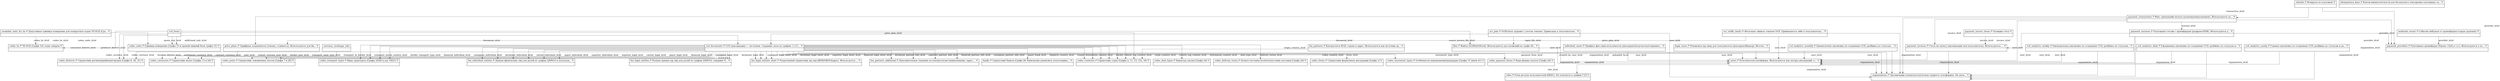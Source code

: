 digraph "public" {

splines  = ortho;
fontname = "Inconsolata";

node [colorscheme = ylgnbu4];
edge [colorscheme = dark28, dir = both];

"available_units_for_hs  /* Допустимые единицы измерения для конкретных кодов ТН ВЭД (Гра... */"   [shape = record, label = "{ available_units_for_hs  /* Допустимые единицы измерения для конкретных кодов ТН ВЭД (Гра... */ |  }"];
"banks  /* Справочник банков (Графа 28: банковские реквизиты плательщика... */"                    [shape = record, label = "{ banks  /* Справочник банков (Графа 28: банковские реквизиты плательщика... */ |  }"];
"ccd_analytics_daily  /* Ежедневная аналитика по созданным CCD: разбивка по статусам и... */"      [shape = record, label = "{ ccd_analytics_daily  /* Ежедневная аналитика по созданным CCD: разбивка по статусам и... */ |  }"];
"ccd_analytics_monthly  /* Ежемесячная аналитика по созданным CCD: разбивка по статусам ... */"    [shape = record, label = "{ ccd_analytics_monthly  /* Ежемесячная аналитика по созданным CCD: разбивка по статусам ... */ |  }"];
"ccd_analytics_weekly  /* Еженедельная аналитика по созданным CCD: разбивка по статусам... */"     [shape = record, label = "{ ccd_analytics_weekly  /* Еженедельная аналитика по созданным CCD: разбивка по статусам... */ |  }"];
"ccd_analytics_yearly  /* Годовая аналитика по созданным CCD: разбивка по статусам и ак... */"     [shape = record, label = "{ ccd_analytics_yearly  /* Годовая аналитика по созданным CCD: разбивка по статусам и ак... */ |  }"];
"ccd_documents  /* CCD (декларация) — заголовок. Содержит поля по графам: 1,3,5,... */"            [shape = record, label = "{ ccd_documents  /* CCD (декларация) — заголовок. Содержит поля по графам: 1,3,5,... */ |  }"];
ccd_items                                                                                          [shape = record, label = "{ ccd_items |  }"];
"codes_countries  /* Справочник стран (Графы 2, 11, 15, 15a, 34) */"                               [shape = record, label = "{ codes_countries  /* Справочник стран (Графы 2, 11, 15, 15a, 34) */ |  }"];
"codes_currencies  /* Справочник валют (Графы 13 и 24) */"                                         [shape = record, label = "{ codes_currencies  /* Справочник валют (Графы 13 и 24) */ |  }"];
"codes_deal_types  /* Характер сделки (Графа 24) */"                                               [shape = record, label = "{ codes_deal_types  /* Характер сделки (Графа 24) */ |  }"];
"codes_delivery_terms  /* Базисы поставки Incoterms/условия поставки (Графа 20) */"                [shape = record, label = "{ codes_delivery_terms  /* Базисы поставки Incoterms/условия поставки (Графа 20) */ |  }"];
"codes_districts  /* Справочник регионов/районов/городов (Графы 8, 30, 31) */"                     [shape = record, label = "{ codes_districts  /* Справочник регионов/районов/городов (Графы 8, 30, 31) */ |  }"];
"codes_forms  /* Справочник форм/типов декларации (Графа 1) */"                                    [shape = record, label = "{ codes_forms  /* Справочник форм/типов декларации (Графа 1) */ |  }"];
"codes_hs  /* ТН ВЭД (Графа 33): коды товаров */"                                                  [shape = record, label = "{ codes_hs  /* ТН ВЭД (Графа 33): коды товаров */ |  }"];
"codes_movement_types  /* Особенности перемещения/процедуры (Графы 37 и/или 41) */"                [shape = record, label = "{ codes_movement_types  /* Особенности перемещения/процедуры (Графы 37 и/или 41) */ |  }"];
"codes_payment_forms  /* Коды формы оплаты (Графа 20) */"                                          [shape = record, label = "{ codes_payment_forms  /* Коды формы оплаты (Графа 20) */ |  }"];
"codes_posts  /* Справочник таможенных постов (Графы 7 и 29) */"                                   [shape = record, label = "{ codes_posts  /* Справочник таможенных постов (Графы 7 и 29) */ |  }"];
"codes_transport_types  /* Виды транспорта (Графы 25/26 и для 18/21) */"                           [shape = record, label = "{ codes_transport_types  /* Виды транспорта (Графы 25/26 и для 18/21) */ |  }"];
"codes_units  /* Единицы измерения (Графа 33 и правый нижний блок графы 31) */"                    [shape = record, label = "{ codes_units  /* Единицы измерения (Графа 33 и правый нижний блок графы 31) */ |  }"];
currency_exchange_rate                                                                             [shape = record, label = "{ currency_exchange_rate |  }"];
"fea_individual_entities  /* Данные физических лиц для ролей по графам 2/8/9/14 и плательщ... */"  [shape = record, label = "{ fea_individual_entities  /* Данные физических лиц для ролей по графам 2/8/9/14 и плательщ... */ |  }"];
"fea_legal_entities  /* Полные данные юр.лиц для ролей по графам 2/8/9/14; содержит б... */"       [shape = record, label = "{ fea_legal_entities  /* Полные данные юр.лиц для ролей по графам 2/8/9/14; содержит б... */ |  }"];
"fea_legal_entities_short  /* Укороченный справочник юр.лиц (ИНН/ОКПО/адрес). Используется ... */" [shape = record, label = "{ fea_legal_entities_short  /* Укороченный справочник юр.лиц (ИНН/ОКПО/адрес). Используется ... */ |  }"];
"fea_partners  /* Контрагенты ФЭД: страна и адрес. Используется как источник да... */"             [shape = record, label = "{ fea_partners  /* Контрагенты ФЭД: страна и адрес. Используется как источник да... */ |  }"];
"fea_partners_additional  /* Дополнительные сведения по контрагентам (наименование, адрес,... */"  [shape = record, label = "{ fea_partners_additional  /* Дополнительные сведения по контрагентам (наименование, адрес,... */ |  }"];
"files  /* Файлы (S3/MinIO/local). Используются для вложений по графе 44... */"                    [shape = record, label = "{ files  /* Файлы (S3/MinIO/local). Используются для вложений по графе 44... */ |  }"];
"idempotency_keys  /* Ключи идемпотентности для безопасного повторения платежных за... */"         [shape = record, label = "{ idempotency_keys  /* Ключи идемпотентности для безопасного повторения платежных за... */ |  }"];
"individual_users  /* Профиль физ.лица-пользователя (декларант/получатель/отправите... */"         [shape = record, label = "{ individual_users  /* Профиль физ.лица-пользователя (декларант/получатель/отправите... */ |  }"];
"legal_users  /* Реквизиты юр.лица для пользователя (декларант/брокер). Источн... */"              [shape = record, label = "{ legal_users  /* Реквизиты юр.лица для пользователя (декларант/брокер). Источн... */ |  }"];
"ocr_jobs  /* OCR/vision задания с учетом токенов. Привязаны к пользователю... */"                 [shape = record, label = "{ ocr_jobs  /* OCR/vision задания с учетом токенов. Привязаны к пользователю... */ |  }"];
"ocr_traffic_limits  /* Месячные лимиты токенов OCR. Применяются либо к пользователю,... */"       [shape = record, label = "{ ocr_traffic_limits  /* Месячные лимиты токенов OCR. Применяются либо к пользователю,... */ |  }"];
"organizations  /* Организации (тенантность/учетная сущность платформы). Не явля... */"            [shape = record, label = "{ organizations  /* Организации (тенантность/учетная сущность платформы). Не явля... */ |  }"];
"payment_invoice_items  /* Позиции счета */"                                                       [shape = record, label = "{ payment_invoice_items  /* Позиции счета */ |  }"];
"payment_invoices  /* Счета на оплату (организация или пользователь). Используются ... */"         [shape = record, label = "{ payment_invoices  /* Счета на оплату (организация или пользователь). Используются ... */ |  }"];
"payment_providers  /* Платежные провайдеры (Payme, Click и т.п.). Используются в пл... */"        [shape = record, label = "{ payment_providers  /* Платежные провайдеры (Payme, Click и т.п.). Используются в пл... */ |  }"];
"payment_sessions  /* Платежные сессии с провайдером (редирект/SDK). Используются д... */"         [shape = record, label = "{ payment_sessions  /* Платежные сессии с провайдером (редирект/SDK). Используются д... */ |  }"];
"payment_transactions  /* Факт транзакций оплаты (успешных/неуспешных). Используются дл... */"     [shape = record, label = "{ payment_transactions  /* Факт транзакций оплаты (успешных/неуспешных). Используются дл... */ |  }"];
"price_plans  /* Тарифные планы/квоты (токены, стоимость). Используются для би... */"              [shape = record, label = "{ price_plans  /* Тарифные планы/квоты (токены, стоимость). Используются для би... */ |  }"];
"refunds  /* Возвраты по платежам */"                                                              [shape = record, label = "{ refunds  /* Возвраты по платежам */ |  }"];
"roles  /* Роли доступа пользователей (RBAC). Не относится к графам ГТД */"                        [shape = record, label = "{ roles  /* Роли доступа пользователей (RBAC). Не относится к графам ГТД */ |  }"];
"users  /* Пользователи платформы. Используются как авторы деклараций, п... */"                    [shape = record, label = "{ users  /* Пользователи платформы. Используются как авторы деклараций, п... */ |  }"];
"webhook_events  /* События вебхуков от провайдеров (сырые payloads) */"                           [shape = record, label = "{ webhook_events  /* События вебхуков от провайдеров (сырые payloads) */ |  }"];

"available_units_for_hs  /* Допустимые единицы измерения для конкретных кодов ТН ВЭД (Гра... */"   -> "codes_hs  /* ТН ВЭД (Графа 33): коды товаров */"                                                  [color = "#595959", style = solid , arrowtail = none    , arrowhead = normal  , taillabel = "", label = "codes_hs_id:id", headlabel = ""];
"available_units_for_hs  /* Допустимые единицы измерения для конкретных кодов ТН ВЭД (Гра... */"   -> "codes_units  /* Единицы измерения (Графа 33 и правый нижний блок графы 31) */"                    [color = "#595959", style = solid , arrowtail = none    , arrowhead = normal  , taillabel = "", label = "codes_units_id:id", headlabel = ""];
"ccd_analytics_daily  /* Ежедневная аналитика по созданным CCD: разбивка по статусам и... */"      -> "organizations  /* Организации (тенантность/учетная сущность платформы). Не явля... */"            [color = "#595959", style = solid , arrowtail = none    , arrowhead = normal  , taillabel = "", label = "organization_id:id", headlabel = ""];
"ccd_analytics_daily  /* Ежедневная аналитика по созданным CCD: разбивка по статусам и... */"      -> "users  /* Пользователи платформы. Используются как авторы деклараций, п... */"                    [color = "#595959", style = solid , arrowtail = none    , arrowhead = normal  , taillabel = "", label = "user_id:id", headlabel = ""];
"ccd_analytics_monthly  /* Ежемесячная аналитика по созданным CCD: разбивка по статусам ... */"    -> "organizations  /* Организации (тенантность/учетная сущность платформы). Не явля... */"            [color = "#595959", style = solid , arrowtail = none    , arrowhead = normal  , taillabel = "", label = "organization_id:id", headlabel = ""];
"ccd_analytics_monthly  /* Ежемесячная аналитика по созданным CCD: разбивка по статусам ... */"    -> "users  /* Пользователи платформы. Используются как авторы деклараций, п... */"                    [color = "#595959", style = solid , arrowtail = none    , arrowhead = normal  , taillabel = "", label = "user_id:id", headlabel = ""];
"ccd_analytics_weekly  /* Еженедельная аналитика по созданным CCD: разбивка по статусам... */"     -> "organizations  /* Организации (тенантность/учетная сущность платформы). Не явля... */"            [color = "#595959", style = solid , arrowtail = none    , arrowhead = normal  , taillabel = "", label = "organization_id:id", headlabel = ""];
"ccd_analytics_weekly  /* Еженедельная аналитика по созданным CCD: разбивка по статусам... */"     -> "users  /* Пользователи платформы. Используются как авторы деклараций, п... */"                    [color = "#595959", style = solid , arrowtail = none    , arrowhead = normal  , taillabel = "", label = "user_id:id", headlabel = ""];
"ccd_analytics_yearly  /* Годовая аналитика по созданным CCD: разбивка по статусам и ак... */"     -> "organizations  /* Организации (тенантность/учетная сущность платформы). Не явля... */"            [color = "#595959", style = solid , arrowtail = none    , arrowhead = normal  , taillabel = "", label = "organization_id:id", headlabel = ""];
"ccd_analytics_yearly  /* Годовая аналитика по созданным CCD: разбивка по статусам и ак... */"     -> "users  /* Пользователи платформы. Используются как авторы деклараций, п... */"                    [color = "#595959", style = solid , arrowtail = none    , arrowhead = normal  , taillabel = "", label = "user_id:id", headlabel = ""];
"ccd_documents  /* CCD (декларация) — заголовок. Содержит поля по графам: 1,3,5,... */"            -> "banks  /* Справочник банков (Графа 28: банковские реквизиты плательщика... */"                    [color = "#595959", style = solid , arrowtail = none    , arrowhead = normal  , taillabel = "", label = "payer_bank_id:id", headlabel = ""];
"ccd_documents  /* CCD (декларация) — заголовок. Содержит поля по графам: 1,3,5,... */"            -> "codes_countries  /* Справочник стран (Графы 2, 11, 15, 15a, 34) */"                               [color = "#595959", style = solid , arrowtail = none    , arrowhead = normal  , taillabel = "", label = "vehicle_reg_country_id:id", headlabel = ""];
"ccd_documents  /* CCD (декларация) — заголовок. Содержит поля по графам: 1,3,5,... */"            -> "codes_countries  /* Справочник стран (Графы 2, 11, 15, 15a, 34) */"                               [color = "#595959", style = solid , arrowtail = none    , arrowhead = normal  , taillabel = "", label = "destination_country_id:id", headlabel = ""];
"ccd_documents  /* CCD (декларация) — заголовок. Содержит поля по графам: 1,3,5,... */"            -> "codes_countries  /* Справочник стран (Графы 2, 11, 15, 15a, 34) */"                               [color = "#595959", style = solid , arrowtail = none    , arrowhead = normal  , taillabel = "", label = "dispatch_country_id:id", headlabel = ""];
"ccd_documents  /* CCD (декларация) — заголовок. Содержит поля по графам: 1,3,5,... */"            -> "codes_countries  /* Справочник стран (Графы 2, 11, 15, 15a, 34) */"                               [color = "#595959", style = solid , arrowtail = none    , arrowhead = normal  , taillabel = "", label = "transit_destination_country_id:id", headlabel = ""];
"ccd_documents  /* CCD (декларация) — заголовок. Содержит поля по графам: 1,3,5,... */"            -> "codes_countries  /* Справочник стран (Графы 2, 11, 15, 15a, 34) */"                               [color = "#595959", style = solid , arrowtail = none    , arrowhead = normal  , taillabel = "", label = "border_vehicle_reg_country_id:id", headlabel = ""];
"ccd_documents  /* CCD (декларация) — заголовок. Содержит поля по графам: 1,3,5,... */"            -> "codes_countries  /* Справочник стран (Графы 2, 11, 15, 15a, 34) */"                               [color = "#595959", style = solid , arrowtail = none    , arrowhead = normal  , taillabel = "", label = "trade_country_id:id", headlabel = ""];
"ccd_documents  /* CCD (декларация) — заголовок. Содержит поля по графам: 1,3,5,... */"            -> "codes_currencies  /* Справочник валют (Графы 13 и 24) */"                                         [color = "#595959", style = solid , arrowtail = none    , arrowhead = normal  , taillabel = "", label = "settlement_currency_id:id", headlabel = ""];
"ccd_documents  /* CCD (декларация) — заголовок. Содержит поля по графам: 1,3,5,... */"            -> "codes_currencies  /* Справочник валют (Графы 13 и 24) */"                                         [color = "#595959", style = solid , arrowtail = none    , arrowhead = normal  , taillabel = "", label = "contract_currency_id:id", headlabel = ""];
"ccd_documents  /* CCD (декларация) — заголовок. Содержит поля по графам: 1,3,5,... */"            -> "codes_deal_types  /* Характер сделки (Графа 24) */"                                               [color = "#595959", style = solid , arrowtail = none    , arrowhead = normal  , taillabel = "", label = "deal_type_id:id", headlabel = ""];
"ccd_documents  /* CCD (декларация) — заголовок. Содержит поля по графам: 1,3,5,... */"            -> "codes_delivery_terms  /* Базисы поставки Incoterms/условия поставки (Графа 20) */"                [color = "#595959", style = solid , arrowtail = none    , arrowhead = normal  , taillabel = "", label = "delivery_terms_id:id", headlabel = ""];
"ccd_documents  /* CCD (декларация) — заголовок. Содержит поля по графам: 1,3,5,... */"            -> "codes_districts  /* Справочник регионов/районов/городов (Графы 8, 30, 31) */"                     [color = "#595959", style = solid , arrowtail = none    , arrowhead = normal  , taillabel = "", label = "location_district_id:id", headlabel = ""];
"ccd_documents  /* CCD (декларация) — заголовок. Содержит поля по графам: 1,3,5,... */"            -> "codes_forms  /* Справочник форм/типов декларации (Графа 1) */"                                    [color = "#595959", style = solid , arrowtail = none    , arrowhead = normal  , taillabel = "", label = "form_id:id", headlabel = ""];
"ccd_documents  /* CCD (декларация) — заголовок. Содержит поля по графам: 1,3,5,... */"            -> "codes_movement_types  /* Особенности перемещения/процедуры (Графы 37 и/или 41) */"                [color = "#595959", style = solid , arrowtail = none    , arrowhead = normal  , taillabel = "", label = "movement_type_id:id", headlabel = ""];
"ccd_documents  /* CCD (декларация) — заголовок. Содержит поля по графам: 1,3,5,... */"            -> "codes_payment_forms  /* Коды формы оплаты (Графа 20) */"                                          [color = "#595959", style = solid , arrowtail = none    , arrowhead = normal  , taillabel = "", label = "payment_form_id:id", headlabel = ""];
"ccd_documents  /* CCD (декларация) — заголовок. Содержит поля по графам: 1,3,5,... */"            -> "codes_posts  /* Справочник таможенных постов (Графы 7 и 29) */"                                   [color = "#595959", style = solid , arrowtail = none    , arrowhead = normal  , taillabel = "", label = "transit_customs_post_id:id", headlabel = ""];
"ccd_documents  /* CCD (декларация) — заголовок. Содержит поля по графам: 1,3,5,... */"            -> "codes_posts  /* Справочник таможенных постов (Графы 7 и 29) */"                                   [color = "#595959", style = solid , arrowtail = none    , arrowhead = normal  , taillabel = "", label = "border_post_id:id", headlabel = ""];
"ccd_documents  /* CCD (декларация) — заголовок. Содержит поля по графам: 1,3,5,... */"            -> "codes_posts  /* Справочник таможенных постов (Графы 7 и 29) */"                                   [color = "#595959", style = solid , arrowtail = none    , arrowhead = normal  , taillabel = "", label = "post_id:id", headlabel = ""];
"ccd_documents  /* CCD (декларация) — заголовок. Содержит поля по графам: 1,3,5,... */"            -> "codes_transport_types  /* Виды транспорта (Графы 25/26 и для 18/21) */"                           [color = "#595959", style = solid , arrowtail = none    , arrowhead = normal  , taillabel = "", label = "transport_main_type_id:id", headlabel = ""];
"ccd_documents  /* CCD (декларация) — заголовок. Содержит поля по графам: 1,3,5,... */"            -> "codes_transport_types  /* Виды транспорта (Графы 25/26 и для 18/21) */"                           [color = "#595959", style = solid , arrowtail = none    , arrowhead = normal  , taillabel = "", label = "transport_at_border_id:id", headlabel = ""];
"ccd_documents  /* CCD (декларация) — заголовок. Содержит поля по графам: 1,3,5,... */"            -> "codes_transport_types  /* Виды транспорта (Графы 25/26 и для 18/21) */"                           [color = "#595959", style = solid , arrowtail = none    , arrowhead = normal  , taillabel = "", label = "transport_inside_country_id:id", headlabel = ""];
"ccd_documents  /* CCD (декларация) — заголовок. Содержит поля по графам: 1,3,5,... */"            -> "codes_transport_types  /* Виды транспорта (Графы 25/26 и для 18/21) */"                           [color = "#595959", style = solid , arrowtail = none    , arrowhead = normal  , taillabel = "", label = "border_transport_type_id:id", headlabel = ""];
"ccd_documents  /* CCD (декларация) — заголовок. Содержит поля по графам: 1,3,5,... */"            -> "fea_individual_entities  /* Данные физических лиц для ролей по графам 2/8/9/14 и плательщ... */"  [color = "#595959", style = solid , arrowtail = none    , arrowhead = normal  , taillabel = "", label = "payer_individual_id:id", headlabel = ""];
"ccd_documents  /* CCD (декларация) — заголовок. Содержит поля по графам: 1,3,5,... */"            -> "fea_individual_entities  /* Данные физических лиц для ролей по графам 2/8/9/14 и плательщ... */"  [color = "#595959", style = solid , arrowtail = none    , arrowhead = normal  , taillabel = "", label = "exporter_individual_id:id", headlabel = ""];
"ccd_documents  /* CCD (декларация) — заголовок. Содержит поля по графам: 1,3,5,... */"            -> "fea_individual_entities  /* Данные физических лиц для ролей по графам 2/8/9/14 и плательщ... */"  [color = "#595959", style = solid , arrowtail = none    , arrowhead = normal  , taillabel = "", label = "financial_individual_id:id", headlabel = ""];
"ccd_documents  /* CCD (декларация) — заголовок. Содержит поля по графам: 1,3,5,... */"            -> "fea_individual_entities  /* Данные физических лиц для ролей по графам 2/8/9/14 и плательщ... */"  [color = "#595959", style = solid , arrowtail = none    , arrowhead = normal  , taillabel = "", label = "consignee_individual_id:id", headlabel = ""];
"ccd_documents  /* CCD (декларация) — заголовок. Содержит поля по графам: 1,3,5,... */"            -> "fea_individual_entities  /* Данные физических лиц для ролей по графам 2/8/9/14 и плательщ... */"  [color = "#595959", style = solid , arrowtail = none    , arrowhead = normal  , taillabel = "", label = "declarant_individual_id:id", headlabel = ""];
"ccd_documents  /* CCD (декларация) — заголовок. Содержит поля по графам: 1,3,5,... */"            -> "fea_individual_entities  /* Данные физических лиц для ролей по графам 2/8/9/14 и плательщ... */"  [color = "#595959", style = solid , arrowtail = none    , arrowhead = normal  , taillabel = "", label = "carrier_individual_id:id", headlabel = ""];
"ccd_documents  /* CCD (декларация) — заголовок. Содержит поля по графам: 1,3,5,... */"            -> "fea_legal_entities  /* Полные данные юр.лиц для ролей по графам 2/8/9/14; содержит б... */"       [color = "#595959", style = solid , arrowtail = none    , arrowhead = normal  , taillabel = "", label = "carrier_legal_id:id", headlabel = ""];
"ccd_documents  /* CCD (декларация) — заголовок. Содержит поля по графам: 1,3,5,... */"            -> "fea_legal_entities  /* Полные данные юр.лиц для ролей по графам 2/8/9/14; содержит б... */"       [color = "#595959", style = solid , arrowtail = none    , arrowhead = normal  , taillabel = "", label = "payer_legal_id:id", headlabel = ""];
"ccd_documents  /* CCD (декларация) — заголовок. Содержит поля по графам: 1,3,5,... */"            -> "fea_legal_entities  /* Полные данные юр.лиц для ролей по графам 2/8/9/14; содержит б... */"       [color = "#595959", style = solid , arrowtail = none    , arrowhead = normal  , taillabel = "", label = "financial_legal_id:id", headlabel = ""];
"ccd_documents  /* CCD (декларация) — заголовок. Содержит поля по графам: 1,3,5,... */"            -> "fea_legal_entities  /* Полные данные юр.лиц для ролей по графам 2/8/9/14; содержит б... */"       [color = "#595959", style = solid , arrowtail = none    , arrowhead = normal  , taillabel = "", label = "consignee_legal_id:id", headlabel = ""];
"ccd_documents  /* CCD (декларация) — заголовок. Содержит поля по графам: 1,3,5,... */"            -> "fea_legal_entities  /* Полные данные юр.лиц для ролей по графам 2/8/9/14; содержит б... */"       [color = "#595959", style = solid , arrowtail = none    , arrowhead = normal  , taillabel = "", label = "declarant_legal_id:id", headlabel = ""];
"ccd_documents  /* CCD (декларация) — заголовок. Содержит поля по графам: 1,3,5,... */"            -> "fea_legal_entities  /* Полные данные юр.лиц для ролей по графам 2/8/9/14; содержит б... */"       [color = "#595959", style = solid , arrowtail = none    , arrowhead = normal  , taillabel = "", label = "exporter_legal_id:id", headlabel = ""];
"ccd_documents  /* CCD (декларация) — заголовок. Содержит поля по графам: 1,3,5,... */"            -> "fea_legal_entities_short  /* Укороченный справочник юр.лиц (ИНН/ОКПО/адрес). Используется ... */" [color = "#595959", style = solid , arrowtail = none    , arrowhead = normal  , taillabel = "", label = "consignee_legal_short_id:id", headlabel = ""];
"ccd_documents  /* CCD (декларация) — заголовок. Содержит поля по графам: 1,3,5,... */"            -> "fea_legal_entities_short  /* Укороченный справочник юр.лиц (ИНН/ОКПО/адрес). Используется ... */" [color = "#595959", style = solid , arrowtail = none    , arrowhead = normal  , taillabel = "", label = "declarant_legal_short_id:id", headlabel = ""];
"ccd_documents  /* CCD (декларация) — заголовок. Содержит поля по графам: 1,3,5,... */"            -> "fea_legal_entities_short  /* Укороченный справочник юр.лиц (ИНН/ОКПО/адрес). Используется ... */" [color = "#595959", style = solid , arrowtail = none    , arrowhead = normal  , taillabel = "", label = "exporter_legal_short_id:id", headlabel = ""];
"ccd_documents  /* CCD (декларация) — заголовок. Содержит поля по графам: 1,3,5,... */"            -> "fea_legal_entities_short  /* Укороченный справочник юр.лиц (ИНН/ОКПО/адрес). Используется ... */" [color = "#595959", style = solid , arrowtail = none    , arrowhead = normal  , taillabel = "", label = "financial_legal_short_id:id", headlabel = ""];
"ccd_documents  /* CCD (декларация) — заголовок. Содержит поля по графам: 1,3,5,... */"            -> "fea_partners_additional  /* Дополнительные сведения по контрагентам (наименование, адрес,... */"  [color = "#595959", style = solid , arrowtail = none    , arrowhead = normal  , taillabel = "", label = "declarant_partner_info_id:id", headlabel = ""];
"ccd_documents  /* CCD (декларация) — заголовок. Содержит поля по графам: 1,3,5,... */"            -> "fea_partners_additional  /* Дополнительные сведения по контрагентам (наименование, адрес,... */"  [color = "#595959", style = solid , arrowtail = none    , arrowhead = normal  , taillabel = "", label = "exporter_partner_info_id:id", headlabel = ""];
"ccd_documents  /* CCD (декларация) — заголовок. Содержит поля по графам: 1,3,5,... */"            -> "fea_partners_additional  /* Дополнительные сведения по контрагентам (наименование, адрес,... */"  [color = "#595959", style = solid , arrowtail = none    , arrowhead = normal  , taillabel = "", label = "financial_partner_info_id:id", headlabel = ""];
"ccd_documents  /* CCD (декларация) — заголовок. Содержит поля по графам: 1,3,5,... */"            -> "fea_partners_additional  /* Дополнительные сведения по контрагентам (наименование, адрес,... */"  [color = "#595959", style = solid , arrowtail = none    , arrowhead = normal  , taillabel = "", label = "consignee_partner_info_id:id", headlabel = ""];
"ccd_documents  /* CCD (декларация) — заголовок. Содержит поля по графам: 1,3,5,... */"            -> "organizations  /* Организации (тенантность/учетная сущность платформы). Не явля... */"            [color = "#595959", style = solid , arrowtail = none    , arrowhead = normal  , taillabel = "", label = "organization_id:id", headlabel = ""];
"ccd_documents  /* CCD (декларация) — заголовок. Содержит поля по графам: 1,3,5,... */"            -> "users  /* Пользователи платформы. Используются как авторы деклараций, п... */"                    [color = "#595959", style = solid , arrowtail = none    , arrowhead = normal  , taillabel = "", label = "created_by_user_id:id", headlabel = ""];
ccd_items                                                                                          -> "ccd_documents  /* CCD (декларация) — заголовок. Содержит поля по графам: 1,3,5,... */"            [color = "#595959", style = solid , arrowtail = none    , arrowhead = normal  , taillabel = "", label = "document_id:id", headlabel = ""];
ccd_items                                                                                          -> "codes_countries  /* Справочник стран (Графы 2, 11, 15, 15a, 34) */"                               [color = "#595959", style = solid , arrowtail = none    , arrowhead = normal  , taillabel = "", label = "origin_country_id:id", headlabel = ""];
ccd_items                                                                                          -> "codes_districts  /* Справочник регионов/районов/городов (Графы 8, 30, 31) */"                     [color = "#595959", style = solid , arrowtail = none    , arrowhead = normal  , taillabel = "", label = "producer_district_id:id", headlabel = ""];
ccd_items                                                                                          -> "codes_districts  /* Справочник регионов/районов/городов (Графы 8, 30, 31) */"                     [color = "#595959", style = solid , arrowtail = none    , arrowhead = normal  , taillabel = "", label = "consumer_district_id:id", headlabel = ""];
ccd_items                                                                                          -> "codes_hs  /* ТН ВЭД (Графа 33): коды товаров */"                                                  [color = "#595959", style = solid , arrowtail = none    , arrowhead = normal  , taillabel = "", label = "codes_hs_id:id", headlabel = ""];
ccd_items                                                                                          -> "codes_units  /* Единицы измерения (Графа 33 и правый нижний блок графы 31) */"                    [color = "#595959", style = solid , arrowtail = none    , arrowhead = normal  , taillabel = "", label = "additional_unit_id:id", headlabel = ""];
ccd_items                                                                                          -> "codes_units  /* Единицы измерения (Графа 33 и правый нижний блок графы 31) */"                    [color = "#595959", style = solid , arrowtail = none    , arrowhead = normal  , taillabel = "", label = "quota_unit_id:id", headlabel = ""];
ccd_items                                                                                          -> "files  /* Файлы (S3/MinIO/local). Используются для вложений по графе 44... */"                    [color = "#595959", style = solid , arrowtail = none    , arrowhead = normal  , taillabel = "", label = "source_invoice_file_id:id", headlabel = ""];
currency_exchange_rate                                                                             -> "codes_currencies  /* Справочник валют (Графы 13 и 24) */"                                         [color = "#595959", style = solid , arrowtail = none    , arrowhead = normal  , taillabel = "", label = "codes_currency_id:id", headlabel = ""];
"fea_partners  /* Контрагенты ФЭД: страна и адрес. Используется как источник да... */"             -> "codes_countries  /* Справочник стран (Графы 2, 11, 15, 15a, 34) */"                               [color = "#595959", style = solid , arrowtail = none    , arrowhead = normal  , taillabel = "", label = "codes_country_id:id", headlabel = ""];
"files  /* Файлы (S3/MinIO/local). Используются для вложений по графе 44... */"                    -> "organizations  /* Организации (тенантность/учетная сущность платформы). Не явля... */"            [color = "#595959", style = solid , arrowtail = none    , arrowhead = normal  , taillabel = "", label = "organization_id:id", headlabel = ""];
"files  /* Файлы (S3/MinIO/local). Используются для вложений по графе 44... */"                    -> "users  /* Пользователи платформы. Используются как авторы деклараций, п... */"                    [color = "#595959", style = solid , arrowtail = none    , arrowhead = normal  , taillabel = "", label = "uploaded_by:id", headlabel = ""];
"individual_users  /* Профиль физ.лица-пользователя (декларант/получатель/отправите... */"         -> "users  /* Пользователи платформы. Используются как авторы деклараций, п... */"                    [color = "#595959", style = solid , arrowtail = none    , arrowhead = normal  , taillabel = "", label = "user_id:id", headlabel = ""];
"legal_users  /* Реквизиты юр.лица для пользователя (декларант/брокер). Источн... */"              -> "users  /* Пользователи платформы. Используются как авторы деклараций, п... */"                    [color = "#595959", style = solid , arrowtail = none    , arrowhead = normal  , taillabel = "", label = "user_id:id", headlabel = ""];
"ocr_jobs  /* OCR/vision задания с учетом токенов. Привязаны к пользователю... */"                 -> "ccd_documents  /* CCD (декларация) — заголовок. Содержит поля по графам: 1,3,5,... */"            [color = "#595959", style = solid , arrowtail = none    , arrowhead = normal  , taillabel = "", label = "document_id:id", headlabel = ""];
"ocr_jobs  /* OCR/vision задания с учетом токенов. Привязаны к пользователю... */"                 -> "files  /* Файлы (S3/MinIO/local). Используются для вложений по графе 44... */"                    [color = "#595959", style = solid , arrowtail = none    , arrowhead = normal  , taillabel = "", label = "input_file_id:id", headlabel = ""];
"ocr_jobs  /* OCR/vision задания с учетом токенов. Привязаны к пользователю... */"                 -> "organizations  /* Организации (тенантность/учетная сущность платформы). Не явля... */"            [color = "#595959", style = solid , arrowtail = none    , arrowhead = normal  , taillabel = "", label = "organization_id:id", headlabel = ""];
"ocr_jobs  /* OCR/vision задания с учетом токенов. Привязаны к пользователю... */"                 -> "users  /* Пользователи платформы. Используются как авторы деклараций, п... */"                    [color = "#595959", style = solid , arrowtail = none    , arrowhead = normal  , taillabel = "", label = "user_id:id", headlabel = ""];
"ocr_traffic_limits  /* Месячные лимиты токенов OCR. Применяются либо к пользователю,... */"       -> "organizations  /* Организации (тенантность/учетная сущность платформы). Не явля... */"            [color = "#595959", style = solid , arrowtail = none    , arrowhead = normal  , taillabel = "", label = "organization_id:id", headlabel = ""];
"ocr_traffic_limits  /* Месячные лимиты токенов OCR. Применяются либо к пользователю,... */"       -> "price_plans  /* Тарифные планы/квоты (токены, стоимость). Используются для би... */"              [color = "#595959", style = solid , arrowtail = none    , arrowhead = normal  , taillabel = "", label = "price_plan_id:id", headlabel = ""];
"ocr_traffic_limits  /* Месячные лимиты токенов OCR. Применяются либо к пользователю,... */"       -> "users  /* Пользователи платформы. Используются как авторы деклараций, п... */"                    [color = "#595959", style = solid , arrowtail = none    , arrowhead = normal  , taillabel = "", label = "user_id:id", headlabel = ""];
"payment_invoice_items  /* Позиции счета */"                                                       -> "payment_invoices  /* Счета на оплату (организация или пользователь). Используются ... */"         [color = "#595959", style = solid , arrowtail = none    , arrowhead = normal  , taillabel = "", label = "invoice_id:id", headlabel = ""];
"payment_invoices  /* Счета на оплату (организация или пользователь). Используются ... */"         -> "organizations  /* Организации (тенантность/учетная сущность платформы). Не явля... */"            [color = "#595959", style = solid , arrowtail = none    , arrowhead = normal  , taillabel = "", label = "organization_id:id", headlabel = ""];
"payment_invoices  /* Счета на оплату (организация или пользователь). Используются ... */"         -> "users  /* Пользователи платформы. Используются как авторы деклараций, п... */"                    [color = "#595959", style = solid , arrowtail = none    , arrowhead = normal  , taillabel = "", label = "user_id:id", headlabel = ""];
"payment_sessions  /* Платежные сессии с провайдером (редирект/SDK). Используются д... */"         -> "organizations  /* Организации (тенантность/учетная сущность платформы). Не явля... */"            [color = "#595959", style = solid , arrowtail = none    , arrowhead = normal  , taillabel = "", label = "organization_id:id", headlabel = ""];
"payment_sessions  /* Платежные сессии с провайдером (редирект/SDK). Используются д... */"         -> "payment_invoices  /* Счета на оплату (организация или пользователь). Используются ... */"         [color = "#595959", style = solid , arrowtail = none    , arrowhead = normal  , taillabel = "", label = "invoice_id:id", headlabel = ""];
"payment_sessions  /* Платежные сессии с провайдером (редирект/SDK). Используются д... */"         -> "payment_providers  /* Платежные провайдеры (Payme, Click и т.п.). Используются в пл... */"        [color = "#595959", style = solid , arrowtail = none    , arrowhead = normal  , taillabel = "", label = "provider_id:id", headlabel = ""];
"payment_sessions  /* Платежные сессии с провайдером (редирект/SDK). Используются д... */"         -> "users  /* Пользователи платформы. Используются как авторы деклараций, п... */"                    [color = "#595959", style = solid , arrowtail = none    , arrowhead = normal  , taillabel = "", label = "user_id:id", headlabel = ""];
"payment_transactions  /* Факт транзакций оплаты (успешных/неуспешных). Используются дл... */"     -> "organizations  /* Организации (тенантность/учетная сущность платформы). Не явля... */"            [color = "#595959", style = solid , arrowtail = none    , arrowhead = normal  , taillabel = "", label = "organization_id:id", headlabel = ""];
"payment_transactions  /* Факт транзакций оплаты (успешных/неуспешных). Используются дл... */"     -> "payment_invoices  /* Счета на оплату (организация или пользователь). Используются ... */"         [color = "#595959", style = solid , arrowtail = none    , arrowhead = normal  , taillabel = "", label = "invoice_id:id", headlabel = ""];
"payment_transactions  /* Факт транзакций оплаты (успешных/неуспешных). Используются дл... */"     -> "payment_providers  /* Платежные провайдеры (Payme, Click и т.п.). Используются в пл... */"        [color = "#595959", style = solid , arrowtail = none    , arrowhead = normal  , taillabel = "", label = "provider_id:id", headlabel = ""];
"payment_transactions  /* Факт транзакций оплаты (успешных/неуспешных). Используются дл... */"     -> "payment_sessions  /* Платежные сессии с провайдером (редирект/SDK). Используются д... */"         [color = "#595959", style = solid , arrowtail = none    , arrowhead = normal  , taillabel = "", label = "session_id:id", headlabel = ""];
"payment_transactions  /* Факт транзакций оплаты (успешных/неуспешных). Используются дл... */"     -> "price_plans  /* Тарифные планы/квоты (токены, стоимость). Используются для би... */"              [color = "#595959", style = solid , arrowtail = none    , arrowhead = normal  , taillabel = "", label = "price_plan_id:id", headlabel = ""];
"payment_transactions  /* Факт транзакций оплаты (успешных/неуспешных). Используются дл... */"     -> "users  /* Пользователи платформы. Используются как авторы деклараций, п... */"                    [color = "#595959", style = solid , arrowtail = none    , arrowhead = normal  , taillabel = "", label = "user_id:id", headlabel = ""];
"price_plans  /* Тарифные планы/квоты (токены, стоимость). Используются для би... */"              -> "codes_currencies  /* Справочник валют (Графы 13 и 24) */"                                         [color = "#595959", style = solid , arrowtail = none    , arrowhead = normal  , taillabel = "", label = "codes_currency_id:id", headlabel = ""];
"refunds  /* Возвраты по платежам */"                                                              -> "payment_providers  /* Платежные провайдеры (Payme, Click и т.п.). Используются в пл... */"        [color = "#595959", style = solid , arrowtail = none    , arrowhead = normal  , taillabel = "", label = "provider_id:id", headlabel = ""];
"refunds  /* Возвраты по платежам */"                                                              -> "payment_transactions  /* Факт транзакций оплаты (успешных/неуспешных). Используются дл... */"     [color = "#595959", style = solid , arrowtail = none    , arrowhead = normal  , taillabel = "", label = "transaction_id:id", headlabel = ""];
"users  /* Пользователи платформы. Используются как авторы деклараций, п... */"                    -> "organizations  /* Организации (тенантность/учетная сущность платформы). Не явля... */"            [color = "#595959", style = solid , arrowtail = none    , arrowhead = normal  , taillabel = "", label = "organization_id:id", headlabel = ""];
"users  /* Пользователи платформы. Используются как авторы деклараций, п... */"                    -> "roles  /* Роли доступа пользователей (RBAC). Не относится к графам ГТД */"                        [color = "#595959", style = solid , arrowtail = none    , arrowhead = normal  , taillabel = "", label = "role_id:id", headlabel = ""];
"webhook_events  /* События вебхуков от провайдеров (сырые payloads) */"                           -> "payment_providers  /* Платежные провайдеры (Payme, Click и т.п.). Используются в пл... */"        [color = "#595959", style = solid , arrowtail = none    , arrowhead = normal  , taillabel = "", label = "provider_id:id", headlabel = ""];

}
